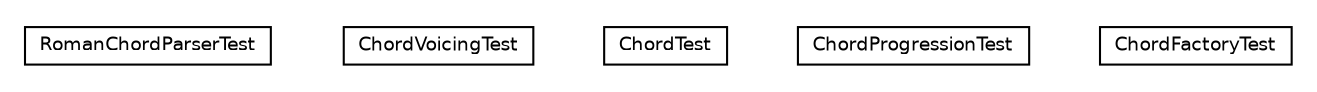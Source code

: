#!/usr/local/bin/dot
#
# Class diagram 
# Generated by UMLGraph version R5_6-24-gf6e263 (http://www.umlgraph.org/)
#

digraph G {
	edge [fontname="Helvetica",fontsize=10,labelfontname="Helvetica",labelfontsize=10];
	node [fontname="Helvetica",fontsize=10,shape=plaintext];
	nodesep=0.25;
	ranksep=0.5;
	// com.rockhoppertech.music.chord.RomanChordParserTest
	c47 [label=<<table title="com.rockhoppertech.music.chord.RomanChordParserTest" border="0" cellborder="1" cellspacing="0" cellpadding="2" port="p" href="./RomanChordParserTest.html">
		<tr><td><table border="0" cellspacing="0" cellpadding="1">
<tr><td align="center" balign="center"> RomanChordParserTest </td></tr>
		</table></td></tr>
		</table>>, URL="./RomanChordParserTest.html", fontname="Helvetica", fontcolor="black", fontsize=9.0];
	// com.rockhoppertech.music.chord.ChordVoicingTest
	c48 [label=<<table title="com.rockhoppertech.music.chord.ChordVoicingTest" border="0" cellborder="1" cellspacing="0" cellpadding="2" port="p" href="./ChordVoicingTest.html">
		<tr><td><table border="0" cellspacing="0" cellpadding="1">
<tr><td align="center" balign="center"> ChordVoicingTest </td></tr>
		</table></td></tr>
		</table>>, URL="./ChordVoicingTest.html", fontname="Helvetica", fontcolor="black", fontsize=9.0];
	// com.rockhoppertech.music.chord.ChordTest
	c49 [label=<<table title="com.rockhoppertech.music.chord.ChordTest" border="0" cellborder="1" cellspacing="0" cellpadding="2" port="p" href="./ChordTest.html">
		<tr><td><table border="0" cellspacing="0" cellpadding="1">
<tr><td align="center" balign="center"> ChordTest </td></tr>
		</table></td></tr>
		</table>>, URL="./ChordTest.html", fontname="Helvetica", fontcolor="black", fontsize=9.0];
	// com.rockhoppertech.music.chord.ChordProgressionTest
	c50 [label=<<table title="com.rockhoppertech.music.chord.ChordProgressionTest" border="0" cellborder="1" cellspacing="0" cellpadding="2" port="p" href="./ChordProgressionTest.html">
		<tr><td><table border="0" cellspacing="0" cellpadding="1">
<tr><td align="center" balign="center"> ChordProgressionTest </td></tr>
		</table></td></tr>
		</table>>, URL="./ChordProgressionTest.html", fontname="Helvetica", fontcolor="black", fontsize=9.0];
	// com.rockhoppertech.music.chord.ChordFactoryTest
	c51 [label=<<table title="com.rockhoppertech.music.chord.ChordFactoryTest" border="0" cellborder="1" cellspacing="0" cellpadding="2" port="p" href="./ChordFactoryTest.html">
		<tr><td><table border="0" cellspacing="0" cellpadding="1">
<tr><td align="center" balign="center"> ChordFactoryTest </td></tr>
		</table></td></tr>
		</table>>, URL="./ChordFactoryTest.html", fontname="Helvetica", fontcolor="black", fontsize=9.0];
}

